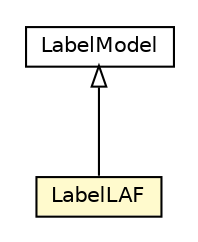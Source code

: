 #!/usr/local/bin/dot
#
# Class diagram 
# Generated by UMLGraph version R5_6-24-gf6e263 (http://www.umlgraph.org/)
#

digraph G {
	edge [fontname="Helvetica",fontsize=10,labelfontname="Helvetica",labelfontsize=10];
	node [fontname="Helvetica",fontsize=10,shape=plaintext];
	nodesep=0.25;
	ranksep=0.5;
	// org.universAAL.ui.handler.gui.swing.model.LabelModel
	c5143095 [label=<<table title="org.universAAL.ui.handler.gui.swing.model.LabelModel" border="0" cellborder="1" cellspacing="0" cellpadding="2" port="p" href="../model/LabelModel.html">
		<tr><td><table border="0" cellspacing="0" cellpadding="1">
<tr><td align="center" balign="center"> LabelModel </td></tr>
		</table></td></tr>
		</table>>, URL="../model/LabelModel.html", fontname="Helvetica", fontcolor="black", fontsize=10.0];
	// org.universAAL.ui.handler.gui.swing.defaultLookAndFeel.LabelLAF
	c5143164 [label=<<table title="org.universAAL.ui.handler.gui.swing.defaultLookAndFeel.LabelLAF" border="0" cellborder="1" cellspacing="0" cellpadding="2" port="p" bgcolor="lemonChiffon" href="./LabelLAF.html">
		<tr><td><table border="0" cellspacing="0" cellpadding="1">
<tr><td align="center" balign="center"> LabelLAF </td></tr>
		</table></td></tr>
		</table>>, URL="./LabelLAF.html", fontname="Helvetica", fontcolor="black", fontsize=10.0];
	//org.universAAL.ui.handler.gui.swing.defaultLookAndFeel.LabelLAF extends org.universAAL.ui.handler.gui.swing.model.LabelModel
	c5143095:p -> c5143164:p [dir=back,arrowtail=empty];
}

